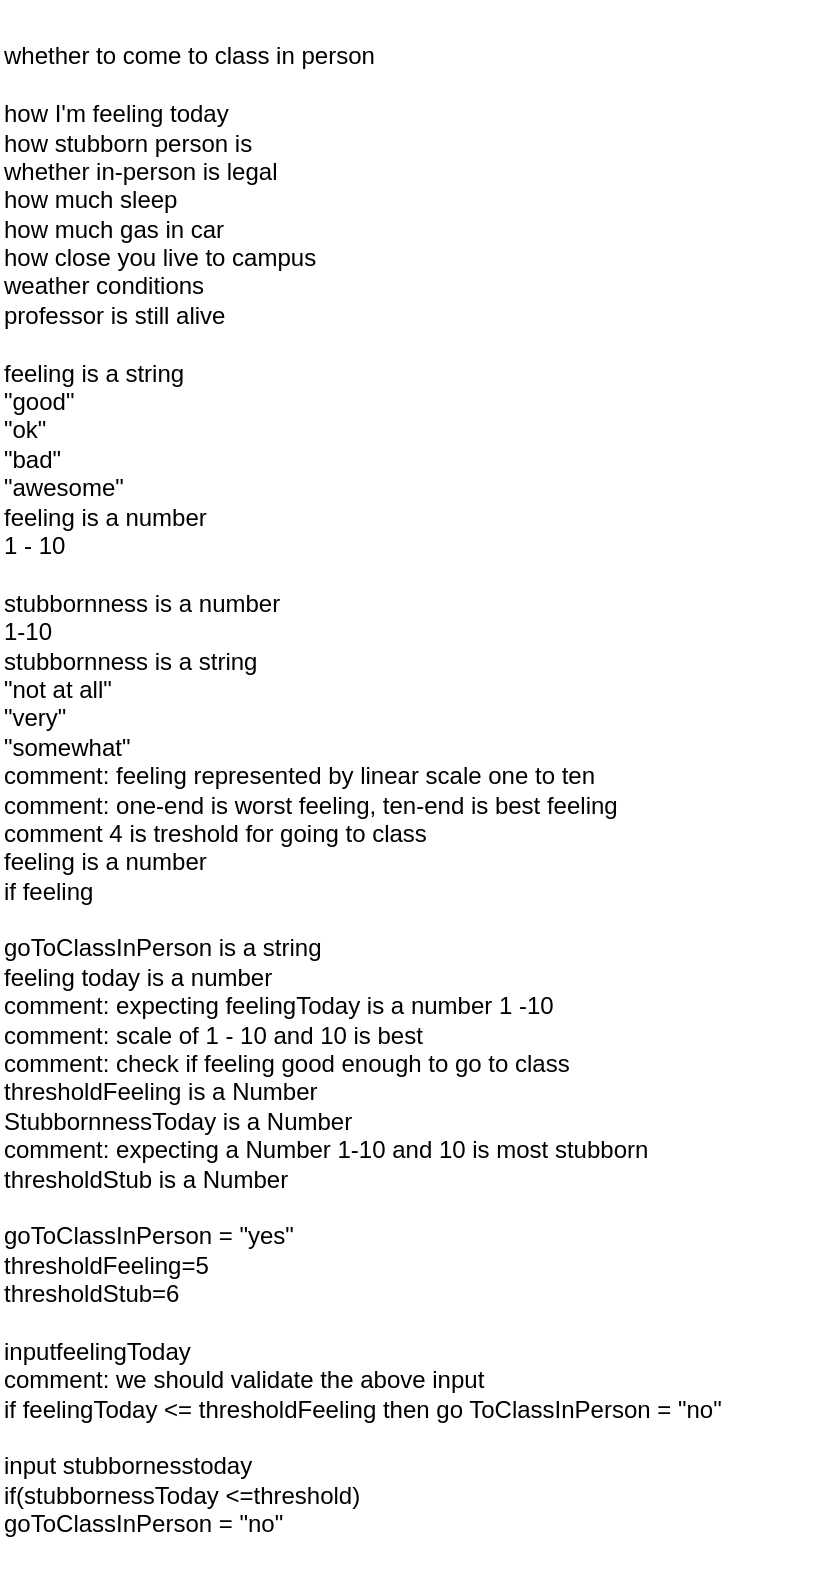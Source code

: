 <mxfile version="13.8.5" type="github">
  <diagram id="Tx0p5E9WBVq4NnIaWDHo" name="Page-1">
    <mxGraphModel dx="1386" dy="757" grid="1" gridSize="10" guides="1" tooltips="1" connect="1" arrows="1" fold="1" page="1" pageScale="1" pageWidth="850" pageHeight="1100" math="0" shadow="0">
      <root>
        <mxCell id="0" />
        <mxCell id="1" parent="0" />
        <mxCell id="gD2J12F2C7oUOvGCVNZ1-2" value="whether to come to class in person&lt;br&gt;&lt;br&gt;how I&#39;m feeling today&lt;br&gt;how stubborn person is&lt;br&gt;whether in-person is legal&lt;br&gt;how much sleep&lt;br&gt;how much gas in car&lt;br&gt;how close you live to campus&lt;br&gt;weather conditions&lt;br&gt;professor is still alive&lt;br&gt;&lt;br&gt;feeling is a string&amp;nbsp;&lt;br&gt;&quot;good&quot;&lt;br&gt;&quot;ok&quot;&lt;br&gt;&quot;bad&quot;&lt;br&gt;&quot;awesome&quot;&lt;br&gt;feeling is a number&amp;nbsp;&lt;br&gt;1 - 10&lt;br&gt;&lt;br&gt;stubbornness is a number&amp;nbsp;&lt;br&gt;1-10&lt;br&gt;stubbornness is a string&amp;nbsp;&lt;br&gt;&quot;not at all&quot;&lt;br&gt;&quot;very&quot;&lt;br&gt;&quot;somewhat&quot;&lt;br&gt;comment: feeling represented by linear scale one to ten&lt;br&gt;comment: one-end is worst feeling, ten-end is best feeling&lt;br&gt;comment 4 is treshold for going to class&lt;br&gt;feeling is a number&lt;br&gt;if feeling&amp;nbsp;&lt;br&gt;&lt;br&gt;goToClassInPerson is a string&lt;br&gt;feeling today is a number&amp;nbsp;&lt;br&gt;comment: expecting feelingToday is a number 1 -10&lt;br&gt;comment: scale of 1 - 10 and 10 is best&lt;br&gt;comment: check if feeling good enough to go to class&lt;br&gt;thresholdFeeling is a Number&lt;br&gt;StubbornnessToday is a Number&lt;br&gt;comment: expecting a Number 1-10 and 10 is most stubborn&lt;br&gt;thresholdStub is a Number&lt;br&gt;&lt;br&gt;goToClassInPerson = &quot;yes&quot;&lt;br&gt;thresholdFeeling=5&lt;br&gt;thresholdStub=6&lt;br&gt;&lt;br&gt;inputfeelingToday&lt;br&gt;comment: we should validate the above input&lt;br&gt;if feelingToday &amp;lt;= thresholdFeeling then go ToClassInPerson = &quot;no&quot;&lt;br&gt;&lt;br&gt;input stubbornesstoday&lt;br&gt;if(stubbornessToday &amp;lt;=threshold)&lt;br&gt;goToClassInPerson = &quot;no&quot;" style="text;html=1;strokeColor=none;fillColor=none;align=left;verticalAlign=middle;whiteSpace=wrap;rounded=0;" vertex="1" parent="1">
          <mxGeometry x="20" y="20" width="410" height="790" as="geometry" />
        </mxCell>
      </root>
    </mxGraphModel>
  </diagram>
</mxfile>
